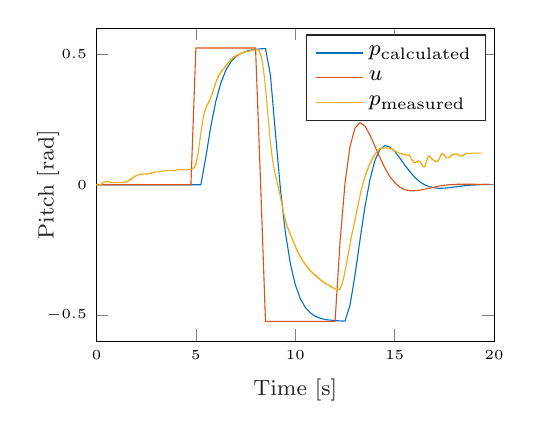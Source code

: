 % This file was created by matlab2tikz.
%
%The latest updates can be retrieved from
%  http://www.mathworks.com/matlabcentral/fileexchange/22022-matlab2tikz-matlab2tikz
%where you can also make suggestions and rate matlab2tikz.
%
\definecolor{mycolor1}{rgb}{0.0,0.447,0.741}%
\definecolor{mycolor2}{rgb}{0.85,0.325,0.098}%
\definecolor{mycolor3}{rgb}{0.929,0.694,0.125}%
%
\begin{tikzpicture}

\begin{axis}[%
width=5.05cm,
height=3.975cm,
at={(0cm,0cm)},
scale only axis,
xmin=0,
xmax=20,
xlabel style={font=\color{white!15!black}},
xlabel={\footnotesize{Time [s]}},
ymin=-0.6,
ymax=0.6,
ylabel style={font=\color{white!15!black}},
ylabel={\footnotesize{Pitch [rad]}},
ylabel shift = -0.4cm,
ticklabel style = {font = \tiny},
axis background/.style={fill=white},
legend style={legend cell align=left, align=left, draw=white!15!black, font = \footnotesize}
]
\addplot [color=mycolor1]
  table[row sep=crcr]{%
0	0\\
5.25	0\\
5.5	0.106\\
5.75	0.223\\
6	0.319\\
6.25	0.389\\
6.5	0.438\\
6.75	0.47\\
7	0.491\\
7.25	0.503\\
7.5	0.511\\
7.75	0.516\\
8	0.519\\
8.25	0.521\\
8.5	0.522\\
8.75	0.42\\
9	0.198\\
9.25	-0.015\\
9.5	-0.183\\
9.75	-0.302\\
10	-0.383\\
10.25	-0.436\\
10.5	-0.47\\
10.75	-0.491\\
11	-0.504\\
11.25	-0.512\\
11.5	-0.517\\
11.75	-0.519\\
12	-0.521\\
12.5	-0.523\\
12.75	-0.462\\
13	-0.348\\
13.25	-0.214\\
13.5	-0.086\\
13.75	0.018\\
14	0.092\\
14.25	0.134\\
14.5	0.15\\
14.75	0.145\\
15	0.128\\
15.25	0.103\\
15.5	0.076\\
15.75	0.051\\
16	0.029\\
16.25	0.012\\
16.5	-0.0\\
16.75	-0.008\\
17	-0.012\\
17.25	-0.014\\
17.5	-0.013\\
17.75	-0.011\\
18.5	-0.004\\
18.75	-0.002\\
19	-0.001\\
19.5	0.001\\
19.75	0.001\\
};
\addlegendentry{$p_{\text{calculated}}$}

\addplot [color=mycolor2]
  table[row sep=crcr]{%
0	0\\
4.75	0\\
5	0.524\\
8	0.524\\
8.25	0.015\\
8.5	-0.524\\
12	-0.524\\
12.25	-0.22\\
12.5	0.006\\
12.75	0.146\\
13	0.217\\
13.25	0.238\\
13.5	0.225\\
13.75	0.191\\
14	0.148\\
14.25	0.105\\
14.5	0.065\\
14.75	0.032\\
15	0.008\\
15.25	-0.009\\
15.5	-0.019\\
15.75	-0.023\\
16	-0.023\\
16.25	-0.021\\
16.5	-0.017\\
17	-0.009\\
17.25	-0.005\\
17.5	-0.002\\
17.75	1.139e-05\\
18	0.001\\
18.25	0.002\\
18.75	0.002\\
19.75	0.001\\
};
\addlegendentry{$u$}

\addplot [color=mycolor3]
  table[row sep=crcr]{%
0	0\\
0.032	0\\
0.034	-0.002\\
0.168	-0.002\\
0.17	0\\
0.212	0\\
0.214	0.002\\
0.248	0.002\\
0.25	0.003\\
0.27	0.003\\
0.272	0.005\\
0.298	0.005\\
0.3	0.006\\
0.316	0.006\\
0.318	0.008\\
0.346	0.008\\
0.348	0.009\\
0.374	0.009\\
0.376	0.011\\
0.38	0.011\\
0.382	0.009\\
0.384	0.009\\
0.386	0.011\\
0.416	0.011\\
0.418	0.012\\
0.422	0.012\\
0.424	0.011\\
0.426	0.011\\
0.428	0.012\\
0.568	0.012\\
0.57	0.011\\
0.634	0.011\\
0.636	0.009\\
0.744	0.009\\
0.746	0.008\\
0.936	0.008\\
0.938	0.009\\
1.412	0.009\\
1.414	0.011\\
1.48	0.011\\
1.482	0.012\\
1.536	0.012\\
1.538	0.014\\
1.578	0.014\\
1.58	0.015\\
1.616	0.015\\
1.618	0.017\\
1.654	0.017\\
1.656	0.018\\
1.692	0.018\\
1.694	0.02\\
1.716	0.02\\
1.718	0.021\\
1.742	0.021\\
1.744	0.023\\
1.774	0.023\\
1.776	0.025\\
1.8	0.025\\
1.802	0.026\\
1.834	0.026\\
1.836	0.028\\
1.86	0.028\\
1.862	0.029\\
1.892	0.029\\
1.894	0.031\\
1.92	0.031\\
1.922	0.032\\
1.958	0.032\\
1.96	0.034\\
1.998	0.034\\
2	0.035\\
2.036	0.035\\
2.038	0.037\\
2.094	0.037\\
2.096	0.038\\
2.16	0.038\\
2.162	0.04\\
2.238	0.04\\
2.24	0.041\\
2.558	0.041\\
2.56	0.043\\
2.694	0.043\\
2.696	0.044\\
2.772	0.044\\
2.774	0.046\\
2.856	0.046\\
2.858	0.048\\
2.956	0.048\\
2.958	0.049\\
3.196	0.049\\
3.198	0.051\\
3.288	0.051\\
3.29	0.052\\
3.406	0.052\\
3.408	0.054\\
3.512	0.054\\
3.514	0.055\\
3.788	0.055\\
3.79	0.054\\
3.872	0.054\\
3.874	0.055\\
4.004	0.055\\
4.006	0.057\\
4.12	0.057\\
4.122	0.058\\
4.39	0.058\\
4.392	0.057\\
4.578	0.057\\
4.58	0.058\\
4.678	0.058\\
4.68	0.06\\
4.766	0.06\\
4.768	0.061\\
4.844	0.061\\
4.846	0.063\\
4.876	0.063\\
4.878	0.064\\
4.902	0.064\\
4.904	0.066\\
4.916	0.066\\
4.918	0.067\\
4.93	0.067\\
4.932	0.069\\
4.942	0.069\\
4.944	0.071\\
4.952	0.071\\
4.954	0.072\\
4.96	0.072\\
4.962	0.074\\
4.97	0.074\\
4.972	0.075\\
4.978	0.075\\
4.98	0.077\\
4.984	0.077\\
4.986	0.078\\
4.992	0.078\\
4.994	0.08\\
4.998	0.08\\
5	0.081\\
5.004	0.081\\
5.006	0.083\\
5.01	0.083\\
5.012	0.084\\
5.016	0.084\\
5.018	0.086\\
5.02	0.086\\
5.022	0.087\\
5.024	0.087\\
5.026	0.089\\
5.03	0.089\\
5.032	0.091\\
5.034	0.091\\
5.036	0.092\\
5.04	0.092\\
5.042	0.094\\
5.044	0.094\\
5.046	0.095\\
5.048	0.095\\
5.05	0.097\\
5.052	0.097\\
5.054	0.098\\
5.056	0.098\\
5.058	0.1\\
5.06	0.1\\
5.062	0.101\\
5.064	0.101\\
5.066	0.103\\
5.068	0.103\\
5.07	0.104\\
5.072	0.104\\
5.074	0.106\\
5.076	0.106\\
5.078	0.107\\
5.08	0.107\\
5.084	0.11\\
5.086	0.11\\
5.088	0.112\\
5.09	0.112\\
5.092	0.114\\
5.094	0.114\\
5.098	0.117\\
5.1	0.117\\
5.102	0.118\\
5.104	0.118\\
5.108	0.121\\
5.11	0.121\\
5.112	0.123\\
5.114	0.123\\
5.118	0.126\\
5.12	0.126\\
5.124	0.129\\
5.126	0.129\\
5.13	0.132\\
5.132	0.132\\
5.136	0.135\\
5.138	0.135\\
5.142	0.138\\
5.144	0.138\\
5.148	0.141\\
5.15	0.141\\
5.156	0.146\\
5.158	0.146\\
5.162	0.149\\
5.164	0.149\\
5.17	0.153\\
5.172	0.153\\
5.176	0.156\\
5.178	0.156\\
5.184	0.161\\
5.186	0.161\\
5.19	0.164\\
5.192	0.164\\
5.198	0.169\\
5.2	0.169\\
5.206	0.173\\
5.208	0.173\\
5.214	0.178\\
5.216	0.178\\
5.222	0.183\\
5.224	0.183\\
5.228	0.186\\
5.23	0.186\\
5.236	0.19\\
5.238	0.19\\
5.244	0.195\\
5.246	0.195\\
5.252	0.199\\
5.254	0.199\\
5.258	0.202\\
5.26	0.202\\
5.264	0.206\\
5.266	0.206\\
5.272	0.21\\
5.274	0.21\\
5.278	0.213\\
5.28	0.213\\
5.284	0.216\\
5.286	0.216\\
5.29	0.219\\
5.292	0.219\\
5.296	0.222\\
5.298	0.222\\
5.302	0.225\\
5.304	0.225\\
5.306	0.227\\
5.308	0.227\\
5.312	0.23\\
5.314	0.23\\
5.318	0.233\\
5.32	0.233\\
5.322	0.235\\
5.324	0.235\\
5.328	0.238\\
5.33	0.238\\
5.332	0.239\\
5.334	0.239\\
5.338	0.242\\
5.34	0.242\\
5.342	0.244\\
5.344	0.244\\
5.348	0.247\\
5.35	0.247\\
5.352	0.249\\
5.356	0.249\\
5.36	0.252\\
5.362	0.252\\
5.364	0.253\\
5.366	0.253\\
5.368	0.255\\
5.37	0.255\\
5.372	0.256\\
5.374	0.256\\
5.376	0.258\\
5.378	0.258\\
5.38	0.259\\
5.382	0.259\\
5.384	0.261\\
5.386	0.261\\
5.388	0.262\\
5.39	0.262\\
5.392	0.264\\
5.394	0.264\\
5.396	0.265\\
5.4	0.265\\
5.402	0.267\\
5.404	0.267\\
5.406	0.268\\
5.408	0.268\\
5.41	0.27\\
5.412	0.27\\
5.414	0.272\\
5.418	0.272\\
5.42	0.273\\
5.422	0.273\\
5.424	0.275\\
5.428	0.275\\
5.43	0.276\\
5.434	0.276\\
5.436	0.278\\
5.438	0.278\\
5.44	0.279\\
5.442	0.279\\
5.444	0.281\\
5.45	0.281\\
5.452	0.282\\
5.456	0.282\\
5.458	0.284\\
5.462	0.284\\
5.464	0.285\\
5.47	0.285\\
5.472	0.287\\
5.474	0.287\\
5.476	0.288\\
5.482	0.288\\
5.484	0.29\\
5.488	0.29\\
5.49	0.291\\
5.496	0.291\\
5.498	0.293\\
5.504	0.293\\
5.506	0.295\\
5.512	0.295\\
5.514	0.296\\
5.52	0.296\\
5.522	0.298\\
5.528	0.298\\
5.53	0.299\\
5.536	0.299\\
5.538	0.301\\
5.546	0.301\\
5.548	0.302\\
5.554	0.302\\
5.556	0.304\\
5.564	0.304\\
5.566	0.305\\
5.576	0.305\\
5.578	0.307\\
5.584	0.307\\
5.586	0.308\\
5.594	0.308\\
5.596	0.31\\
5.606	0.31\\
5.608	0.311\\
5.616	0.311\\
5.618	0.313\\
5.626	0.313\\
5.628	0.314\\
5.636	0.314\\
5.638	0.316\\
5.648	0.316\\
5.65	0.318\\
5.654	0.318\\
5.656	0.319\\
5.664	0.319\\
5.666	0.321\\
5.676	0.321\\
5.678	0.322\\
5.682	0.322\\
5.684	0.324\\
5.692	0.324\\
5.694	0.325\\
5.702	0.325\\
5.704	0.327\\
5.71	0.327\\
5.712	0.328\\
5.72	0.328\\
5.722	0.33\\
5.726	0.33\\
5.728	0.331\\
5.736	0.331\\
5.738	0.333\\
5.744	0.333\\
5.746	0.334\\
5.752	0.334\\
5.754	0.336\\
5.76	0.336\\
5.762	0.337\\
5.768	0.337\\
5.77	0.339\\
5.774	0.339\\
5.776	0.341\\
5.782	0.341\\
5.784	0.342\\
5.79	0.342\\
5.792	0.344\\
5.798	0.344\\
5.8	0.345\\
5.804	0.345\\
5.806	0.347\\
5.812	0.347\\
5.814	0.348\\
5.818	0.348\\
5.82	0.35\\
5.824	0.35\\
5.826	0.351\\
5.832	0.351\\
5.834	0.353\\
5.838	0.353\\
5.84	0.354\\
5.844	0.354\\
5.846	0.356\\
5.852	0.356\\
5.854	0.357\\
5.858	0.357\\
5.86	0.359\\
5.864	0.359\\
5.866	0.36\\
5.872	0.36\\
5.874	0.362\\
5.878	0.362\\
5.88	0.364\\
5.886	0.364\\
5.888	0.365\\
5.89	0.365\\
5.892	0.367\\
5.896	0.367\\
5.898	0.368\\
5.904	0.368\\
5.906	0.37\\
5.91	0.37\\
5.912	0.371\\
5.918	0.371\\
5.92	0.373\\
5.922	0.373\\
5.924	0.374\\
5.93	0.374\\
5.932	0.376\\
5.936	0.376\\
5.938	0.377\\
5.944	0.377\\
5.946	0.379\\
5.948	0.379\\
5.95	0.38\\
5.956	0.38\\
5.958	0.382\\
5.962	0.382\\
5.964	0.383\\
5.97	0.383\\
5.972	0.385\\
5.976	0.385\\
5.978	0.387\\
5.984	0.387\\
5.986	0.388\\
5.99	0.388\\
5.992	0.39\\
5.998	0.39\\
6	0.391\\
6.004	0.391\\
6.006	0.393\\
6.012	0.393\\
6.014	0.394\\
6.02	0.394\\
6.022	0.396\\
6.028	0.396\\
6.03	0.397\\
6.034	0.397\\
6.036	0.399\\
6.042	0.399\\
6.044	0.4\\
6.048	0.4\\
6.05	0.402\\
6.058	0.402\\
6.06	0.403\\
6.064	0.403\\
6.066	0.405\\
6.076	0.405\\
6.078	0.407\\
6.082	0.407\\
6.084	0.408\\
6.092	0.408\\
6.094	0.41\\
6.102	0.41\\
6.104	0.411\\
6.11	0.411\\
6.112	0.413\\
6.12	0.413\\
6.122	0.414\\
6.13	0.414\\
6.132	0.416\\
6.136	0.416\\
6.138	0.417\\
6.148	0.417\\
6.15	0.419\\
6.16	0.419\\
6.162	0.42\\
6.172	0.42\\
6.174	0.422\\
6.18	0.422\\
6.182	0.423\\
6.194	0.423\\
6.196	0.425\\
6.206	0.425\\
6.208	0.426\\
6.22	0.426\\
6.222	0.428\\
6.232	0.428\\
6.234	0.43\\
6.246	0.43\\
6.248	0.431\\
6.258	0.431\\
6.26	0.433\\
6.272	0.433\\
6.274	0.434\\
6.288	0.434\\
6.29	0.436\\
6.302	0.436\\
6.304	0.437\\
6.318	0.437\\
6.32	0.439\\
6.334	0.439\\
6.336	0.44\\
6.348	0.44\\
6.35	0.442\\
6.362	0.442\\
6.364	0.443\\
6.38	0.443\\
6.382	0.445\\
6.396	0.445\\
6.398	0.446\\
6.414	0.446\\
6.416	0.448\\
6.432	0.448\\
6.434	0.449\\
6.446	0.449\\
6.448	0.451\\
6.462	0.451\\
6.464	0.453\\
6.478	0.453\\
6.48	0.454\\
6.494	0.454\\
6.496	0.456\\
6.51	0.456\\
6.512	0.457\\
6.528	0.457\\
6.53	0.459\\
6.542	0.459\\
6.544	0.46\\
6.56	0.46\\
6.562	0.462\\
6.574	0.462\\
6.576	0.463\\
6.59	0.463\\
6.592	0.465\\
6.606	0.465\\
6.608	0.466\\
6.62	0.466\\
6.622	0.468\\
6.636	0.468\\
6.638	0.469\\
6.654	0.469\\
6.656	0.471\\
6.67	0.471\\
6.672	0.472\\
6.688	0.472\\
6.69	0.474\\
6.706	0.474\\
6.708	0.476\\
6.724	0.476\\
6.726	0.477\\
6.74	0.477\\
6.742	0.479\\
6.758	0.479\\
6.76	0.48\\
6.782	0.48\\
6.784	0.482\\
6.8	0.482\\
6.802	0.483\\
6.824	0.483\\
6.826	0.485\\
6.842	0.485\\
6.844	0.486\\
6.87	0.486\\
6.872	0.488\\
6.896	0.488\\
6.898	0.489\\
6.914	0.489\\
6.916	0.491\\
6.942	0.491\\
6.944	0.492\\
6.982	0.492\\
6.984	0.494\\
7.014	0.494\\
7.016	0.495\\
7.054	0.495\\
7.056	0.497\\
7.104	0.497\\
7.106	0.499\\
7.148	0.499\\
7.15	0.5\\
7.202	0.5\\
7.204	0.502\\
7.246	0.502\\
7.248	0.503\\
7.3	0.503\\
7.302	0.505\\
7.352	0.505\\
7.354	0.506\\
7.398	0.506\\
7.4	0.508\\
7.452	0.508\\
7.454	0.509\\
7.512	0.509\\
7.514	0.511\\
7.62	0.511\\
7.622	0.512\\
7.718	0.512\\
7.72	0.514\\
7.784	0.514\\
7.786	0.515\\
7.87	0.515\\
7.872	0.517\\
7.876	0.517\\
7.878	0.515\\
7.884	0.515\\
7.886	0.517\\
8.036	0.517\\
8.038	0.518\\
8.072	0.518\\
8.074	0.517\\
8.08	0.517\\
8.082	0.518\\
8.084	0.518\\
8.086	0.517\\
8.132	0.517\\
8.134	0.515\\
8.158	0.515\\
8.16	0.514\\
8.174	0.514\\
8.176	0.512\\
8.188	0.512\\
8.19	0.511\\
8.2	0.511\\
8.202	0.509\\
8.21	0.509\\
8.212	0.508\\
8.218	0.508\\
8.22	0.506\\
8.228	0.506\\
8.23	0.505\\
8.234	0.505\\
8.236	0.503\\
8.242	0.503\\
8.244	0.502\\
8.248	0.502\\
8.25	0.5\\
8.254	0.5\\
8.256	0.499\\
8.262	0.499\\
8.264	0.497\\
8.266	0.497\\
8.268	0.495\\
8.272	0.495\\
8.274	0.494\\
8.278	0.494\\
8.28	0.492\\
8.282	0.492\\
8.284	0.491\\
8.288	0.491\\
8.29	0.489\\
8.292	0.489\\
8.294	0.488\\
8.296	0.488\\
8.298	0.486\\
8.3	0.486\\
8.302	0.485\\
8.306	0.485\\
8.308	0.483\\
8.31	0.483\\
8.312	0.482\\
8.314	0.482\\
8.316	0.48\\
8.318	0.48\\
8.32	0.479\\
8.322	0.479\\
8.324	0.477\\
8.326	0.477\\
8.33	0.474\\
8.332	0.474\\
8.334	0.472\\
8.336	0.472\\
8.338	0.471\\
8.34	0.471\\
8.344	0.468\\
8.346	0.468\\
8.348	0.466\\
8.35	0.466\\
8.354	0.463\\
8.356	0.463\\
8.36	0.46\\
8.362	0.46\\
8.366	0.457\\
8.368	0.457\\
8.37	0.456\\
8.372	0.456\\
8.378	0.451\\
8.38	0.451\\
8.384	0.448\\
8.386	0.448\\
8.392	0.443\\
8.394	0.443\\
8.4	0.439\\
8.402	0.439\\
8.41	0.433\\
8.412	0.433\\
8.418	0.428\\
8.42	0.428\\
8.432	0.419\\
8.434	0.419\\
8.448	0.408\\
8.45	0.408\\
8.482	0.383\\
8.484	0.383\\
8.488	0.38\\
8.49	0.377\\
8.498	0.371\\
8.5	0.371\\
8.502	0.37\\
8.504	0.367\\
8.534	0.344\\
8.536	0.341\\
8.554	0.327\\
8.556	0.324\\
8.574	0.31\\
8.576	0.307\\
8.588	0.298\\
8.59	0.295\\
8.6	0.287\\
8.602	0.284\\
8.616	0.273\\
8.618	0.27\\
8.63	0.261\\
8.632	0.258\\
8.644	0.249\\
8.646	0.245\\
8.662	0.233\\
8.664	0.23\\
8.68	0.218\\
8.682	0.215\\
8.708	0.195\\
8.71	0.192\\
8.744	0.166\\
8.746	0.166\\
8.748	0.163\\
8.75	0.163\\
8.77	0.147\\
8.772	0.147\\
8.788	0.135\\
8.79	0.135\\
8.798	0.129\\
8.8	0.129\\
8.808	0.123\\
8.81	0.123\\
8.818	0.117\\
8.82	0.117\\
8.826	0.112\\
8.828	0.112\\
8.834	0.107\\
8.836	0.107\\
8.84	0.104\\
8.842	0.104\\
8.846	0.101\\
8.848	0.101\\
8.854	0.097\\
8.856	0.097\\
8.86	0.094\\
8.862	0.094\\
8.864	0.092\\
8.866	0.092\\
8.872	0.087\\
8.874	0.087\\
8.876	0.086\\
8.878	0.086\\
8.882	0.083\\
8.884	0.083\\
8.886	0.081\\
8.888	0.081\\
8.89	0.08\\
8.892	0.08\\
8.896	0.077\\
8.898	0.077\\
8.902	0.074\\
8.904	0.074\\
8.906	0.072\\
8.908	0.072\\
8.91	0.071\\
8.912	0.071\\
8.914	0.069\\
8.916	0.069\\
8.918	0.067\\
8.92	0.067\\
8.924	0.064\\
8.926	0.064\\
8.928	0.063\\
8.93	0.063\\
8.932	0.061\\
8.934	0.061\\
8.936	0.06\\
8.938	0.06\\
8.94	0.058\\
8.942	0.058\\
8.944	0.057\\
8.946	0.057\\
8.948	0.055\\
8.95	0.055\\
8.952	0.054\\
8.954	0.054\\
8.956	0.052\\
8.96	0.052\\
8.964	0.049\\
8.966	0.049\\
8.968	0.048\\
8.972	0.048\\
8.974	0.046\\
8.976	0.046\\
8.978	0.044\\
8.98	0.044\\
8.982	0.043\\
8.984	0.043\\
8.986	0.041\\
8.99	0.041\\
8.992	0.04\\
8.994	0.04\\
8.996	0.038\\
8.998	0.038\\
9	0.037\\
9.002	0.037\\
9.004	0.035\\
9.006	0.035\\
9.008	0.034\\
9.012	0.034\\
9.014	0.032\\
9.016	0.032\\
9.018	0.031\\
9.022	0.031\\
9.024	0.029\\
9.026	0.029\\
9.028	0.028\\
9.03	0.028\\
9.032	0.026\\
9.034	0.026\\
9.036	0.025\\
9.04	0.025\\
9.042	0.023\\
9.044	0.023\\
9.046	0.021\\
9.05	0.021\\
9.052	0.02\\
9.054	0.02\\
9.056	0.018\\
9.058	0.018\\
9.06	0.017\\
9.064	0.017\\
9.066	0.015\\
9.068	0.015\\
9.07	0.014\\
9.074	0.014\\
9.076	0.012\\
9.078	0.012\\
9.08	0.011\\
9.082	0.011\\
9.084	0.009\\
9.088	0.009\\
9.09	0.008\\
9.092	0.008\\
9.094	0.006\\
9.096	0.006\\
9.098	0.005\\
9.102	0.005\\
9.104	0.003\\
9.106	0.003\\
9.108	0.002\\
9.112	0.002\\
9.114	0\\
9.116	0\\
9.118	-0.002\\
9.12	-0.002\\
9.122	-0.003\\
9.126	-0.003\\
9.128	-0.005\\
9.13	-0.005\\
9.132	-0.006\\
9.134	-0.006\\
9.136	-0.008\\
9.14	-0.008\\
9.142	-0.009\\
9.144	-0.009\\
9.146	-0.011\\
9.148	-0.011\\
9.15	-0.012\\
9.154	-0.012\\
9.156	-0.014\\
9.158	-0.014\\
9.16	-0.015\\
9.162	-0.015\\
9.164	-0.017\\
9.166	-0.017\\
9.168	-0.018\\
9.172	-0.018\\
9.174	-0.02\\
9.176	-0.02\\
9.178	-0.021\\
9.18	-0.021\\
9.182	-0.023\\
9.184	-0.023\\
9.186	-0.025\\
9.188	-0.025\\
9.19	-0.026\\
9.194	-0.026\\
9.196	-0.028\\
9.198	-0.028\\
9.2	-0.029\\
9.202	-0.029\\
9.204	-0.031\\
9.206	-0.031\\
9.208	-0.032\\
9.21	-0.032\\
9.212	-0.034\\
9.214	-0.034\\
9.216	-0.035\\
9.218	-0.035\\
9.22	-0.037\\
9.224	-0.037\\
9.226	-0.038\\
9.228	-0.038\\
9.23	-0.04\\
9.232	-0.04\\
9.234	-0.041\\
9.236	-0.041\\
9.238	-0.043\\
9.24	-0.043\\
9.242	-0.044\\
9.244	-0.044\\
9.246	-0.046\\
9.248	-0.046\\
9.25	-0.048\\
9.252	-0.048\\
9.254	-0.049\\
9.256	-0.049\\
9.258	-0.051\\
9.26	-0.051\\
9.262	-0.052\\
9.264	-0.052\\
9.266	-0.054\\
9.268	-0.054\\
9.27	-0.055\\
9.272	-0.055\\
9.274	-0.057\\
9.276	-0.057\\
9.278	-0.058\\
9.28	-0.058\\
9.282	-0.06\\
9.284	-0.06\\
9.286	-0.061\\
9.29	-0.061\\
9.292	-0.063\\
9.294	-0.063\\
9.296	-0.064\\
9.298	-0.064\\
9.3	-0.066\\
9.302	-0.066\\
9.304	-0.067\\
9.306	-0.067\\
9.308	-0.069\\
9.31	-0.069\\
9.312	-0.071\\
9.314	-0.071\\
9.316	-0.072\\
9.318	-0.072\\
9.32	-0.074\\
9.322	-0.074\\
9.324	-0.075\\
9.326	-0.075\\
9.328	-0.077\\
9.33	-0.077\\
9.332	-0.078\\
9.334	-0.078\\
9.336	-0.08\\
9.338	-0.08\\
9.34	-0.081\\
9.342	-0.081\\
9.344	-0.083\\
9.346	-0.083\\
9.348	-0.084\\
9.35	-0.084\\
9.352	-0.086\\
9.354	-0.086\\
9.356	-0.087\\
9.358	-0.087\\
9.36	-0.089\\
9.362	-0.089\\
9.364	-0.091\\
9.366	-0.091\\
9.368	-0.092\\
9.37	-0.092\\
9.372	-0.094\\
9.374	-0.094\\
9.376	-0.095\\
9.378	-0.095\\
9.38	-0.097\\
9.384	-0.097\\
9.386	-0.098\\
9.388	-0.098\\
9.39	-0.1\\
9.392	-0.1\\
9.394	-0.101\\
9.396	-0.101\\
9.398	-0.103\\
9.4	-0.103\\
9.402	-0.104\\
9.404	-0.104\\
9.406	-0.106\\
9.408	-0.106\\
9.41	-0.107\\
9.414	-0.107\\
9.416	-0.109\\
9.418	-0.109\\
9.42	-0.11\\
9.422	-0.11\\
9.424	-0.112\\
9.426	-0.112\\
9.428	-0.114\\
9.43	-0.114\\
9.432	-0.115\\
9.434	-0.115\\
9.436	-0.117\\
9.44	-0.117\\
9.442	-0.118\\
9.444	-0.118\\
9.446	-0.12\\
9.448	-0.12\\
9.45	-0.121\\
9.454	-0.121\\
9.456	-0.123\\
9.458	-0.123\\
9.46	-0.124\\
9.462	-0.124\\
9.464	-0.126\\
9.468	-0.126\\
9.47	-0.127\\
9.472	-0.127\\
9.474	-0.129\\
9.478	-0.129\\
9.48	-0.13\\
9.484	-0.13\\
9.486	-0.132\\
9.488	-0.132\\
9.49	-0.133\\
9.494	-0.133\\
9.496	-0.135\\
9.498	-0.135\\
9.5	-0.137\\
9.504	-0.137\\
9.506	-0.138\\
9.51	-0.138\\
9.512	-0.14\\
9.514	-0.14\\
9.516	-0.141\\
9.52	-0.141\\
9.522	-0.143\\
9.526	-0.143\\
9.528	-0.144\\
9.532	-0.144\\
9.534	-0.146\\
9.538	-0.146\\
9.54	-0.147\\
9.544	-0.147\\
9.546	-0.149\\
9.55	-0.149\\
9.552	-0.15\\
9.556	-0.15\\
9.558	-0.152\\
9.562	-0.152\\
9.564	-0.153\\
9.57	-0.153\\
9.572	-0.155\\
9.576	-0.155\\
9.578	-0.156\\
9.582	-0.156\\
9.584	-0.158\\
9.59	-0.158\\
9.592	-0.16\\
9.596	-0.16\\
9.598	-0.161\\
9.602	-0.161\\
9.604	-0.163\\
9.61	-0.163\\
9.612	-0.164\\
9.618	-0.164\\
9.62	-0.166\\
9.626	-0.166\\
9.628	-0.167\\
9.632	-0.167\\
9.634	-0.169\\
9.64	-0.169\\
9.642	-0.17\\
9.648	-0.17\\
9.65	-0.172\\
9.656	-0.172\\
9.658	-0.173\\
9.664	-0.173\\
9.666	-0.175\\
9.672	-0.175\\
9.674	-0.176\\
9.68	-0.176\\
9.682	-0.178\\
9.69	-0.178\\
9.692	-0.179\\
9.698	-0.179\\
9.7	-0.181\\
9.706	-0.181\\
9.708	-0.183\\
9.714	-0.183\\
9.716	-0.184\\
9.724	-0.184\\
9.726	-0.186\\
9.73	-0.186\\
9.732	-0.187\\
9.74	-0.187\\
9.742	-0.189\\
9.748	-0.189\\
9.75	-0.19\\
9.756	-0.19\\
9.758	-0.192\\
9.764	-0.192\\
9.766	-0.193\\
9.774	-0.193\\
9.776	-0.195\\
9.782	-0.195\\
9.784	-0.196\\
9.79	-0.196\\
9.792	-0.198\\
9.8	-0.198\\
9.802	-0.199\\
9.808	-0.199\\
9.81	-0.201\\
9.816	-0.201\\
9.818	-0.202\\
9.824	-0.202\\
9.826	-0.204\\
9.832	-0.204\\
9.834	-0.206\\
9.842	-0.206\\
9.844	-0.207\\
9.848	-0.207\\
9.85	-0.209\\
9.858	-0.209\\
9.86	-0.21\\
9.866	-0.21\\
9.868	-0.212\\
9.874	-0.212\\
9.876	-0.213\\
9.882	-0.213\\
9.884	-0.215\\
9.89	-0.215\\
9.892	-0.216\\
9.898	-0.216\\
9.9	-0.218\\
9.906	-0.218\\
9.908	-0.219\\
9.914	-0.219\\
9.916	-0.221\\
9.924	-0.221\\
9.926	-0.222\\
9.93	-0.222\\
9.932	-0.224\\
9.94	-0.224\\
9.942	-0.225\\
9.948	-0.225\\
9.95	-0.227\\
9.956	-0.227\\
9.958	-0.229\\
9.964	-0.229\\
9.966	-0.23\\
9.974	-0.23\\
9.976	-0.232\\
9.982	-0.232\\
9.984	-0.233\\
9.99	-0.233\\
9.992	-0.235\\
9.998	-0.235\\
10	-0.236\\
10.006	-0.236\\
10.008	-0.238\\
10.016	-0.238\\
10.018	-0.239\\
10.024	-0.239\\
10.026	-0.241\\
10.032	-0.241\\
10.034	-0.242\\
10.042	-0.242\\
10.044	-0.244\\
10.05	-0.244\\
10.052	-0.245\\
10.058	-0.245\\
10.06	-0.247\\
10.068	-0.247\\
10.07	-0.249\\
10.076	-0.249\\
10.078	-0.25\\
10.084	-0.25\\
10.086	-0.252\\
10.094	-0.252\\
10.096	-0.253\\
10.102	-0.253\\
10.104	-0.255\\
10.114	-0.255\\
10.116	-0.256\\
10.124	-0.256\\
10.126	-0.258\\
10.132	-0.258\\
10.134	-0.259\\
10.142	-0.259\\
10.144	-0.261\\
10.154	-0.261\\
10.156	-0.262\\
10.162	-0.262\\
10.164	-0.264\\
10.172	-0.264\\
10.174	-0.265\\
10.184	-0.265\\
10.186	-0.267\\
10.196	-0.267\\
10.198	-0.268\\
10.204	-0.268\\
10.206	-0.27\\
10.216	-0.27\\
10.218	-0.272\\
10.228	-0.272\\
10.23	-0.273\\
10.24	-0.273\\
10.242	-0.275\\
10.25	-0.275\\
10.252	-0.276\\
10.262	-0.276\\
10.264	-0.278\\
10.272	-0.278\\
10.274	-0.279\\
10.286	-0.279\\
10.288	-0.281\\
10.298	-0.281\\
10.3	-0.282\\
10.31	-0.282\\
10.312	-0.284\\
10.322	-0.284\\
10.324	-0.285\\
10.334	-0.285\\
10.336	-0.287\\
10.346	-0.287\\
10.348	-0.288\\
10.358	-0.288\\
10.36	-0.29\\
10.372	-0.29\\
10.374	-0.291\\
10.384	-0.291\\
10.386	-0.293\\
10.398	-0.293\\
10.4	-0.295\\
10.412	-0.295\\
10.414	-0.296\\
10.426	-0.296\\
10.428	-0.298\\
10.438	-0.298\\
10.44	-0.299\\
10.452	-0.299\\
10.454	-0.301\\
10.466	-0.301\\
10.468	-0.302\\
10.48	-0.302\\
10.482	-0.304\\
10.494	-0.304\\
10.496	-0.305\\
10.508	-0.305\\
10.51	-0.307\\
10.524	-0.307\\
10.526	-0.308\\
10.538	-0.308\\
10.54	-0.31\\
10.554	-0.31\\
10.556	-0.311\\
10.568	-0.311\\
10.57	-0.313\\
10.584	-0.313\\
10.586	-0.314\\
10.6	-0.314\\
10.602	-0.316\\
10.618	-0.316\\
10.62	-0.318\\
10.634	-0.318\\
10.636	-0.319\\
10.65	-0.319\\
10.652	-0.321\\
10.666	-0.321\\
10.668	-0.322\\
10.682	-0.322\\
10.684	-0.324\\
10.702	-0.324\\
10.704	-0.325\\
10.72	-0.325\\
10.722	-0.327\\
10.736	-0.327\\
10.738	-0.328\\
10.756	-0.328\\
10.758	-0.33\\
10.776	-0.33\\
10.778	-0.331\\
10.794	-0.331\\
10.796	-0.333\\
10.814	-0.333\\
10.816	-0.334\\
10.832	-0.334\\
10.834	-0.336\\
10.852	-0.336\\
10.854	-0.337\\
10.874	-0.337\\
10.876	-0.339\\
10.896	-0.339\\
10.898	-0.341\\
10.916	-0.341\\
10.918	-0.342\\
10.938	-0.342\\
10.94	-0.344\\
10.96	-0.344\\
10.962	-0.345\\
10.984	-0.345\\
10.986	-0.347\\
11.01	-0.347\\
11.012	-0.348\\
11.03	-0.348\\
11.032	-0.35\\
11.056	-0.35\\
11.058	-0.351\\
11.08	-0.351\\
11.082	-0.353\\
11.106	-0.353\\
11.108	-0.354\\
11.124	-0.354\\
11.126	-0.356\\
11.15	-0.356\\
11.152	-0.357\\
11.174	-0.357\\
11.176	-0.359\\
11.194	-0.359\\
11.196	-0.36\\
11.216	-0.36\\
11.218	-0.362\\
11.242	-0.362\\
11.244	-0.364\\
11.26	-0.364\\
11.262	-0.365\\
11.286	-0.365\\
11.288	-0.367\\
11.312	-0.367\\
11.314	-0.368\\
11.34	-0.368\\
11.342	-0.37\\
11.368	-0.37\\
11.37	-0.371\\
11.396	-0.371\\
11.398	-0.373\\
11.424	-0.373\\
11.426	-0.374\\
11.454	-0.374\\
11.456	-0.376\\
11.482	-0.376\\
11.484	-0.377\\
11.512	-0.377\\
11.514	-0.379\\
11.55	-0.379\\
11.552	-0.38\\
11.588	-0.38\\
11.59	-0.382\\
11.62	-0.382\\
11.622	-0.383\\
11.658	-0.383\\
11.66	-0.385\\
11.688	-0.385\\
11.69	-0.387\\
11.728	-0.387\\
11.73	-0.388\\
11.758	-0.388\\
11.76	-0.39\\
11.798	-0.39\\
11.8	-0.391\\
11.828	-0.391\\
11.83	-0.393\\
11.858	-0.393\\
11.86	-0.394\\
11.896	-0.394\\
11.898	-0.396\\
11.926	-0.396\\
11.928	-0.397\\
11.964	-0.397\\
11.966	-0.399\\
12.008	-0.399\\
12.01	-0.4\\
12.038	-0.4\\
12.04	-0.402\\
12.092	-0.402\\
12.094	-0.403\\
12.2	-0.403\\
12.202	-0.402\\
12.226	-0.402\\
12.228	-0.4\\
12.242	-0.4\\
12.244	-0.399\\
12.258	-0.399\\
12.26	-0.397\\
12.268	-0.397\\
12.27	-0.396\\
12.28	-0.396\\
12.282	-0.394\\
12.29	-0.394\\
12.292	-0.393\\
12.3	-0.393\\
12.302	-0.391\\
12.308	-0.391\\
12.31	-0.39\\
12.316	-0.39\\
12.318	-0.388\\
12.322	-0.388\\
12.324	-0.387\\
12.332	-0.387\\
12.334	-0.385\\
12.338	-0.385\\
12.34	-0.383\\
12.344	-0.383\\
12.346	-0.382\\
12.35	-0.382\\
12.352	-0.38\\
12.356	-0.38\\
12.358	-0.379\\
12.362	-0.379\\
12.364	-0.377\\
12.368	-0.377\\
12.37	-0.376\\
12.374	-0.376\\
12.376	-0.374\\
12.38	-0.374\\
12.382	-0.373\\
12.384	-0.373\\
12.386	-0.371\\
12.39	-0.371\\
12.392	-0.37\\
12.396	-0.37\\
12.398	-0.368\\
12.4	-0.368\\
12.402	-0.367\\
12.406	-0.367\\
12.408	-0.365\\
12.41	-0.365\\
12.412	-0.364\\
12.414	-0.364\\
12.416	-0.362\\
12.42	-0.362\\
12.422	-0.36\\
12.426	-0.36\\
12.428	-0.359\\
12.43	-0.359\\
12.432	-0.357\\
12.434	-0.357\\
12.436	-0.356\\
12.438	-0.356\\
12.44	-0.354\\
12.442	-0.354\\
12.444	-0.353\\
12.446	-0.353\\
12.448	-0.351\\
12.452	-0.351\\
12.454	-0.35\\
12.456	-0.35\\
12.458	-0.348\\
12.46	-0.348\\
12.462	-0.347\\
12.464	-0.347\\
12.466	-0.345\\
12.468	-0.345\\
12.47	-0.344\\
12.472	-0.344\\
12.474	-0.342\\
12.476	-0.342\\
12.478	-0.341\\
12.48	-0.341\\
12.482	-0.339\\
12.484	-0.339\\
12.486	-0.337\\
12.488	-0.337\\
12.49	-0.336\\
12.492	-0.336\\
12.494	-0.334\\
12.498	-0.334\\
12.502	-0.331\\
12.504	-0.331\\
12.506	-0.33\\
12.508	-0.33\\
12.51	-0.328\\
12.512	-0.328\\
12.514	-0.327\\
12.516	-0.327\\
12.518	-0.325\\
12.52	-0.325\\
12.522	-0.324\\
12.524	-0.324\\
12.526	-0.322\\
12.528	-0.322\\
12.53	-0.321\\
12.532	-0.321\\
12.536	-0.318\\
12.538	-0.318\\
12.54	-0.316\\
12.542	-0.316\\
12.544	-0.314\\
12.546	-0.314\\
12.548	-0.313\\
12.55	-0.313\\
12.552	-0.311\\
12.554	-0.311\\
12.556	-0.31\\
12.558	-0.31\\
12.562	-0.307\\
12.564	-0.307\\
12.566	-0.305\\
12.568	-0.305\\
12.57	-0.304\\
12.572	-0.304\\
12.574	-0.302\\
12.576	-0.302\\
12.578	-0.301\\
12.58	-0.301\\
12.584	-0.298\\
12.586	-0.298\\
12.588	-0.296\\
12.59	-0.296\\
12.592	-0.295\\
12.594	-0.295\\
12.596	-0.293\\
12.598	-0.293\\
12.602	-0.29\\
12.604	-0.29\\
12.606	-0.288\\
12.608	-0.288\\
12.61	-0.287\\
12.612	-0.287\\
12.614	-0.285\\
12.616	-0.285\\
12.62	-0.282\\
12.622	-0.282\\
12.624	-0.281\\
12.626	-0.281\\
12.628	-0.279\\
12.63	-0.279\\
12.634	-0.276\\
12.636	-0.276\\
12.638	-0.275\\
12.64	-0.275\\
12.642	-0.273\\
12.644	-0.273\\
12.646	-0.272\\
12.648	-0.272\\
12.65	-0.27\\
12.652	-0.27\\
12.656	-0.267\\
12.658	-0.267\\
12.66	-0.265\\
12.662	-0.265\\
12.664	-0.264\\
12.666	-0.264\\
12.668	-0.262\\
12.67	-0.262\\
12.674	-0.259\\
12.676	-0.259\\
12.678	-0.258\\
12.68	-0.258\\
12.682	-0.256\\
12.684	-0.256\\
12.686	-0.255\\
12.688	-0.255\\
12.692	-0.252\\
12.696	-0.252\\
12.7	-0.249\\
12.702	-0.249\\
12.704	-0.247\\
12.706	-0.247\\
12.708	-0.245\\
12.71	-0.245\\
12.712	-0.244\\
12.714	-0.244\\
12.716	-0.242\\
12.718	-0.242\\
12.722	-0.239\\
12.726	-0.239\\
12.73	-0.236\\
12.732	-0.236\\
12.734	-0.235\\
12.736	-0.235\\
12.738	-0.233\\
12.74	-0.233\\
12.742	-0.232\\
12.744	-0.232\\
12.746	-0.23\\
12.748	-0.23\\
12.75	-0.229\\
12.752	-0.229\\
12.754	-0.227\\
12.756	-0.227\\
12.758	-0.225\\
12.76	-0.225\\
12.762	-0.224\\
12.764	-0.224\\
12.766	-0.222\\
12.768	-0.222\\
12.77	-0.221\\
12.772	-0.221\\
12.776	-0.218\\
12.778	-0.218\\
12.78	-0.216\\
12.782	-0.216\\
12.784	-0.215\\
12.786	-0.215\\
12.788	-0.213\\
12.79	-0.213\\
12.792	-0.212\\
12.794	-0.212\\
12.796	-0.21\\
12.798	-0.21\\
12.8	-0.209\\
12.802	-0.209\\
12.804	-0.207\\
12.806	-0.207\\
12.808	-0.206\\
12.81	-0.206\\
12.812	-0.204\\
12.814	-0.204\\
12.816	-0.202\\
12.818	-0.202\\
12.82	-0.201\\
12.822	-0.201\\
12.824	-0.199\\
12.826	-0.199\\
12.828	-0.198\\
12.83	-0.198\\
12.832	-0.196\\
12.834	-0.196\\
12.836	-0.195\\
12.838	-0.195\\
12.84	-0.193\\
12.842	-0.193\\
12.844	-0.192\\
12.846	-0.192\\
12.848	-0.19\\
12.85	-0.19\\
12.852	-0.189\\
12.854	-0.189\\
12.856	-0.187\\
12.858	-0.187\\
12.86	-0.186\\
12.862	-0.186\\
12.864	-0.184\\
12.868	-0.184\\
12.87	-0.183\\
12.872	-0.183\\
12.874	-0.181\\
12.876	-0.181\\
12.878	-0.179\\
12.88	-0.179\\
12.882	-0.178\\
12.884	-0.178\\
12.886	-0.176\\
12.888	-0.176\\
12.89	-0.175\\
12.892	-0.175\\
12.894	-0.173\\
12.896	-0.173\\
12.898	-0.172\\
12.9	-0.172\\
12.902	-0.17\\
12.904	-0.17\\
12.906	-0.169\\
12.908	-0.169\\
12.91	-0.167\\
12.912	-0.167\\
12.914	-0.166\\
12.916	-0.166\\
12.918	-0.164\\
12.92	-0.164\\
12.922	-0.163\\
12.926	-0.163\\
12.93	-0.16\\
12.934	-0.16\\
12.936	-0.158\\
12.938	-0.158\\
12.94	-0.156\\
12.942	-0.156\\
12.944	-0.155\\
12.946	-0.155\\
12.948	-0.153\\
12.95	-0.153\\
12.952	-0.152\\
12.954	-0.152\\
12.956	-0.15\\
12.958	-0.15\\
12.96	-0.149\\
12.962	-0.149\\
12.964	-0.147\\
12.968	-0.147\\
12.97	-0.146\\
12.972	-0.146\\
12.974	-0.144\\
12.976	-0.144\\
12.978	-0.143\\
12.98	-0.143\\
12.982	-0.141\\
12.984	-0.141\\
12.986	-0.14\\
12.988	-0.14\\
12.99	-0.138\\
12.992	-0.138\\
12.994	-0.137\\
12.996	-0.137\\
12.998	-0.135\\
13	-0.135\\
13.002	-0.133\\
13.004	-0.133\\
13.006	-0.132\\
13.01	-0.132\\
13.012	-0.13\\
13.014	-0.13\\
13.016	-0.129\\
13.018	-0.129\\
13.02	-0.127\\
13.022	-0.127\\
13.024	-0.126\\
13.026	-0.126\\
13.028	-0.124\\
13.03	-0.124\\
13.032	-0.123\\
13.034	-0.123\\
13.036	-0.121\\
13.04	-0.121\\
13.042	-0.12\\
13.044	-0.12\\
13.048	-0.117\\
13.052	-0.117\\
13.054	-0.115\\
13.056	-0.115\\
13.058	-0.114\\
13.06	-0.114\\
13.062	-0.112\\
13.064	-0.112\\
13.066	-0.11\\
13.068	-0.11\\
13.07	-0.109\\
13.072	-0.109\\
13.074	-0.107\\
13.076	-0.107\\
13.078	-0.106\\
13.082	-0.106\\
13.084	-0.104\\
13.086	-0.104\\
13.088	-0.103\\
13.09	-0.103\\
13.092	-0.101\\
13.094	-0.101\\
13.096	-0.1\\
13.098	-0.1\\
13.1	-0.098\\
13.102	-0.098\\
13.104	-0.097\\
13.106	-0.097\\
13.108	-0.095\\
13.11	-0.095\\
13.112	-0.094\\
13.114	-0.094\\
13.116	-0.092\\
13.118	-0.092\\
13.12	-0.091\\
13.122	-0.091\\
13.124	-0.089\\
13.128	-0.089\\
13.13	-0.087\\
13.132	-0.087\\
13.134	-0.086\\
13.136	-0.086\\
13.138	-0.084\\
13.14	-0.084\\
13.142	-0.083\\
13.144	-0.083\\
13.146	-0.081\\
13.148	-0.081\\
13.15	-0.08\\
13.152	-0.08\\
13.154	-0.078\\
13.156	-0.078\\
13.158	-0.077\\
13.16	-0.077\\
13.162	-0.075\\
13.164	-0.075\\
13.166	-0.074\\
13.17	-0.074\\
13.172	-0.072\\
13.174	-0.072\\
13.176	-0.071\\
13.178	-0.071\\
13.18	-0.069\\
13.182	-0.069\\
13.184	-0.067\\
13.186	-0.067\\
13.188	-0.066\\
13.19	-0.066\\
13.192	-0.064\\
13.194	-0.064\\
13.196	-0.063\\
13.198	-0.063\\
13.2	-0.061\\
13.202	-0.061\\
13.204	-0.06\\
13.206	-0.06\\
13.208	-0.058\\
13.212	-0.058\\
13.214	-0.057\\
13.216	-0.057\\
13.218	-0.055\\
13.22	-0.055\\
13.222	-0.054\\
13.224	-0.054\\
13.226	-0.052\\
13.228	-0.052\\
13.23	-0.051\\
13.232	-0.051\\
13.234	-0.049\\
13.238	-0.049\\
13.24	-0.048\\
13.242	-0.048\\
13.244	-0.046\\
13.246	-0.046\\
13.248	-0.044\\
13.25	-0.044\\
13.252	-0.043\\
13.256	-0.043\\
13.258	-0.041\\
13.26	-0.041\\
13.262	-0.04\\
13.264	-0.04\\
13.266	-0.038\\
13.268	-0.038\\
13.27	-0.037\\
13.274	-0.037\\
13.276	-0.035\\
13.278	-0.035\\
13.28	-0.034\\
13.282	-0.034\\
13.284	-0.032\\
13.286	-0.032\\
13.288	-0.031\\
13.29	-0.031\\
13.292	-0.029\\
13.296	-0.029\\
13.298	-0.028\\
13.3	-0.028\\
13.302	-0.026\\
13.304	-0.026\\
13.306	-0.025\\
13.31	-0.025\\
13.312	-0.023\\
13.314	-0.023\\
13.316	-0.021\\
13.32	-0.021\\
13.322	-0.02\\
13.324	-0.02\\
13.326	-0.018\\
13.328	-0.018\\
13.33	-0.017\\
13.334	-0.017\\
13.336	-0.015\\
13.338	-0.015\\
13.34	-0.014\\
13.344	-0.014\\
13.346	-0.012\\
13.348	-0.012\\
13.35	-0.011\\
13.354	-0.011\\
13.356	-0.009\\
13.358	-0.009\\
13.36	-0.008\\
13.364	-0.008\\
13.366	-0.006\\
13.368	-0.006\\
13.37	-0.005\\
13.374	-0.005\\
13.376	-0.003\\
13.378	-0.003\\
13.38	-0.002\\
13.384	-0.002\\
13.386	0\\
13.39	0\\
13.392	0.002\\
13.394	0.002\\
13.396	0.003\\
13.4	0.003\\
13.402	0.005\\
13.406	0.005\\
13.408	0.006\\
13.41	0.006\\
13.412	0.008\\
13.416	0.008\\
13.418	0.009\\
13.422	0.009\\
13.424	0.011\\
13.428	0.011\\
13.43	0.012\\
13.434	0.012\\
13.436	0.014\\
13.44	0.014\\
13.442	0.015\\
13.446	0.015\\
13.448	0.017\\
13.45	0.017\\
13.452	0.018\\
13.456	0.018\\
13.458	0.02\\
13.462	0.02\\
13.464	0.021\\
13.468	0.021\\
13.47	0.023\\
13.474	0.023\\
13.476	0.025\\
13.48	0.025\\
13.482	0.026\\
13.488	0.026\\
13.49	0.028\\
13.494	0.028\\
13.496	0.029\\
13.5	0.029\\
13.502	0.031\\
13.506	0.031\\
13.508	0.032\\
13.512	0.032\\
13.514	0.034\\
13.52	0.034\\
13.522	0.035\\
13.526	0.035\\
13.528	0.037\\
13.534	0.037\\
13.536	0.038\\
13.54	0.038\\
13.542	0.04\\
13.548	0.04\\
13.55	0.041\\
13.554	0.041\\
13.556	0.043\\
13.562	0.043\\
13.564	0.044\\
13.568	0.044\\
13.57	0.046\\
13.576	0.046\\
13.578	0.048\\
13.582	0.048\\
13.584	0.049\\
13.59	0.049\\
13.592	0.051\\
13.598	0.051\\
13.6	0.052\\
13.606	0.052\\
13.608	0.054\\
13.612	0.054\\
13.614	0.055\\
13.622	0.055\\
13.624	0.057\\
13.628	0.057\\
13.63	0.058\\
13.636	0.058\\
13.638	0.06\\
13.644	0.06\\
13.646	0.061\\
13.652	0.061\\
13.654	0.063\\
13.66	0.063\\
13.662	0.064\\
13.668	0.064\\
13.67	0.066\\
13.676	0.066\\
13.678	0.067\\
13.684	0.067\\
13.686	0.069\\
13.694	0.069\\
13.696	0.071\\
13.702	0.071\\
13.704	0.072\\
13.712	0.072\\
13.714	0.074\\
13.72	0.074\\
13.722	0.075\\
13.73	0.075\\
13.732	0.077\\
13.738	0.077\\
13.74	0.078\\
13.748	0.078\\
13.75	0.08\\
13.758	0.08\\
13.76	0.081\\
13.766	0.081\\
13.768	0.083\\
13.776	0.083\\
13.778	0.084\\
13.784	0.084\\
13.786	0.086\\
13.794	0.086\\
13.796	0.087\\
13.804	0.087\\
13.806	0.089\\
13.814	0.089\\
13.816	0.091\\
13.824	0.091\\
13.826	0.092\\
13.834	0.092\\
13.836	0.094\\
13.844	0.094\\
13.846	0.095\\
13.854	0.095\\
13.856	0.097\\
13.862	0.097\\
13.864	0.098\\
13.874	0.098\\
13.876	0.1\\
13.884	0.1\\
13.886	0.101\\
13.894	0.101\\
13.896	0.103\\
13.906	0.103\\
13.908	0.104\\
13.916	0.104\\
13.918	0.106\\
13.926	0.106\\
13.928	0.107\\
13.938	0.107\\
13.94	0.109\\
13.948	0.109\\
13.95	0.11\\
13.958	0.11\\
13.96	0.112\\
13.97	0.112\\
13.972	0.114\\
13.984	0.114\\
13.986	0.115\\
13.996	0.115\\
13.998	0.117\\
14.008	0.117\\
14.01	0.118\\
14.02	0.118\\
14.022	0.12\\
14.034	0.12\\
14.036	0.121\\
14.048	0.121\\
14.05	0.123\\
14.062	0.123\\
14.064	0.124\\
14.078	0.124\\
14.08	0.126\\
14.094	0.126\\
14.096	0.127\\
14.11	0.127\\
14.112	0.129\\
14.128	0.129\\
14.13	0.13\\
14.148	0.13\\
14.15	0.132\\
14.17	0.132\\
14.172	0.133\\
14.194	0.133\\
14.196	0.135\\
14.222	0.135\\
14.224	0.137\\
14.254	0.137\\
14.256	0.138\\
14.3	0.138\\
14.302	0.14\\
14.362	0.14\\
14.364	0.141\\
14.71	0.141\\
14.712	0.14\\
14.774	0.14\\
14.776	0.138\\
14.83	0.138\\
14.832	0.137\\
14.868	0.137\\
14.87	0.135\\
14.902	0.135\\
14.904	0.133\\
14.934	0.133\\
14.936	0.132\\
14.974	0.132\\
14.976	0.13\\
15.008	0.13\\
15.01	0.129\\
15.046	0.129\\
15.048	0.127\\
15.078	0.127\\
15.08	0.126\\
15.122	0.126\\
15.124	0.124\\
15.164	0.124\\
15.166	0.123\\
15.212	0.123\\
15.214	0.121\\
15.27	0.121\\
15.272	0.12\\
15.344	0.12\\
15.346	0.118\\
15.404	0.118\\
15.406	0.117\\
15.478	0.117\\
15.48	0.115\\
15.564	0.115\\
15.566	0.114\\
15.726	0.114\\
15.728	0.112\\
15.744	0.112\\
15.746	0.11\\
15.762	0.11\\
15.764	0.109\\
15.774	0.109\\
15.776	0.107\\
15.788	0.107\\
15.79	0.106\\
15.8	0.106\\
15.802	0.104\\
15.81	0.104\\
15.812	0.103\\
15.82	0.103\\
15.822	0.101\\
15.83	0.101\\
15.832	0.1\\
15.84	0.1\\
15.842	0.098\\
15.852	0.098\\
15.854	0.097\\
15.862	0.097\\
15.864	0.095\\
15.876	0.095\\
15.878	0.094\\
15.89	0.094\\
15.892	0.092\\
15.904	0.092\\
15.906	0.091\\
15.92	0.091\\
15.922	0.089\\
15.936	0.089\\
15.938	0.087\\
15.962	0.087\\
15.964	0.086\\
16.068	0.086\\
16.07	0.087\\
16.112	0.087\\
16.114	0.089\\
16.156	0.089\\
16.158	0.091\\
16.206	0.091\\
16.208	0.089\\
16.238	0.089\\
16.24	0.087\\
16.266	0.087\\
16.268	0.086\\
16.29	0.086\\
16.292	0.084\\
16.308	0.084\\
16.31	0.083\\
16.324	0.083\\
16.326	0.081\\
16.34	0.081\\
16.342	0.08\\
16.354	0.08\\
16.356	0.078\\
16.366	0.078\\
16.368	0.077\\
16.38	0.077\\
16.382	0.075\\
16.392	0.075\\
16.394	0.074\\
16.406	0.074\\
16.408	0.072\\
16.42	0.072\\
16.422	0.071\\
16.438	0.071\\
16.44	0.069\\
16.498	0.069\\
16.5	0.071\\
16.514	0.071\\
16.516	0.072\\
16.526	0.072\\
16.528	0.074\\
16.534	0.074\\
16.536	0.075\\
16.544	0.075\\
16.546	0.077\\
16.552	0.077\\
16.554	0.078\\
16.558	0.078\\
16.56	0.08\\
16.564	0.08\\
16.566	0.081\\
16.57	0.081\\
16.572	0.083\\
16.576	0.083\\
16.578	0.084\\
16.582	0.084\\
16.584	0.086\\
16.588	0.086\\
16.59	0.087\\
16.594	0.087\\
16.596	0.089\\
16.6	0.089\\
16.602	0.091\\
16.604	0.091\\
16.606	0.092\\
16.612	0.092\\
16.614	0.094\\
16.616	0.094\\
16.618	0.095\\
16.624	0.095\\
16.626	0.097\\
16.628	0.097\\
16.63	0.098\\
16.636	0.098\\
16.638	0.1\\
16.642	0.1\\
16.644	0.101\\
16.65	0.101\\
16.652	0.103\\
16.658	0.103\\
16.66	0.104\\
16.666	0.104\\
16.668	0.106\\
16.678	0.106\\
16.68	0.107\\
16.692	0.107\\
16.694	0.109\\
16.716	0.109\\
16.718	0.11\\
16.75	0.11\\
16.752	0.109\\
16.77	0.109\\
16.772	0.107\\
16.788	0.107\\
16.79	0.106\\
16.802	0.106\\
16.804	0.104\\
16.818	0.104\\
16.82	0.103\\
16.834	0.103\\
16.836	0.101\\
16.85	0.101\\
16.852	0.1\\
16.872	0.1\\
16.874	0.098\\
16.896	0.098\\
16.898	0.097\\
16.926	0.097\\
16.928	0.095\\
16.958	0.095\\
16.96	0.094\\
16.986	0.094\\
16.988	0.092\\
17.02	0.092\\
17.022	0.091\\
17.06	0.091\\
17.062	0.089\\
17.164	0.089\\
17.166	0.091\\
17.178	0.091\\
17.18	0.092\\
17.19	0.092\\
17.192	0.094\\
17.202	0.094\\
17.204	0.095\\
17.212	0.095\\
17.214	0.097\\
17.222	0.097\\
17.224	0.098\\
17.234	0.098\\
17.236	0.1\\
17.242	0.1\\
17.244	0.101\\
17.252	0.101\\
17.254	0.103\\
17.26	0.103\\
17.262	0.104\\
17.27	0.104\\
17.272	0.106\\
17.278	0.106\\
17.28	0.107\\
17.286	0.107\\
17.288	0.109\\
17.296	0.109\\
17.298	0.11\\
17.304	0.11\\
17.306	0.112\\
17.316	0.112\\
17.318	0.114\\
17.328	0.114\\
17.33	0.115\\
17.342	0.115\\
17.344	0.117\\
17.362	0.117\\
17.364	0.118\\
17.444	0.118\\
17.446	0.117\\
17.468	0.117\\
17.47	0.115\\
17.484	0.115\\
17.486	0.114\\
17.5	0.114\\
17.502	0.112\\
17.514	0.112\\
17.516	0.11\\
17.53	0.11\\
17.532	0.109\\
17.544	0.109\\
17.546	0.107\\
17.56	0.107\\
17.562	0.106\\
17.582	0.106\\
17.584	0.104\\
17.606	0.104\\
17.608	0.103\\
17.712	0.103\\
17.714	0.104\\
17.742	0.104\\
17.744	0.106\\
17.762	0.106\\
17.764	0.107\\
17.786	0.107\\
17.788	0.109\\
17.808	0.109\\
17.81	0.11\\
17.834	0.11\\
17.836	0.112\\
17.864	0.112\\
17.866	0.114\\
17.902	0.114\\
17.904	0.115\\
17.942	0.115\\
17.944	0.117\\
18.018	0.117\\
18.02	0.118\\
18.076	0.118\\
18.078	0.117\\
18.154	0.117\\
18.156	0.115\\
18.198	0.115\\
18.2	0.114\\
18.248	0.114\\
18.25	0.112\\
18.292	0.112\\
18.294	0.11\\
18.416	0.11\\
18.418	0.112\\
18.448	0.112\\
18.45	0.114\\
18.478	0.114\\
18.48	0.115\\
18.504	0.115\\
18.506	0.117\\
18.534	0.117\\
18.536	0.118\\
18.572	0.118\\
18.574	0.12\\
18.648	0.12\\
18.65	0.121\\
18.732	0.121\\
18.734	0.12\\
18.858	0.12\\
18.86	0.121\\
19.368	0.121\\
};
\addlegendentry{$p_{\text{measured}}$}

\end{axis}
\end{tikzpicture}%
